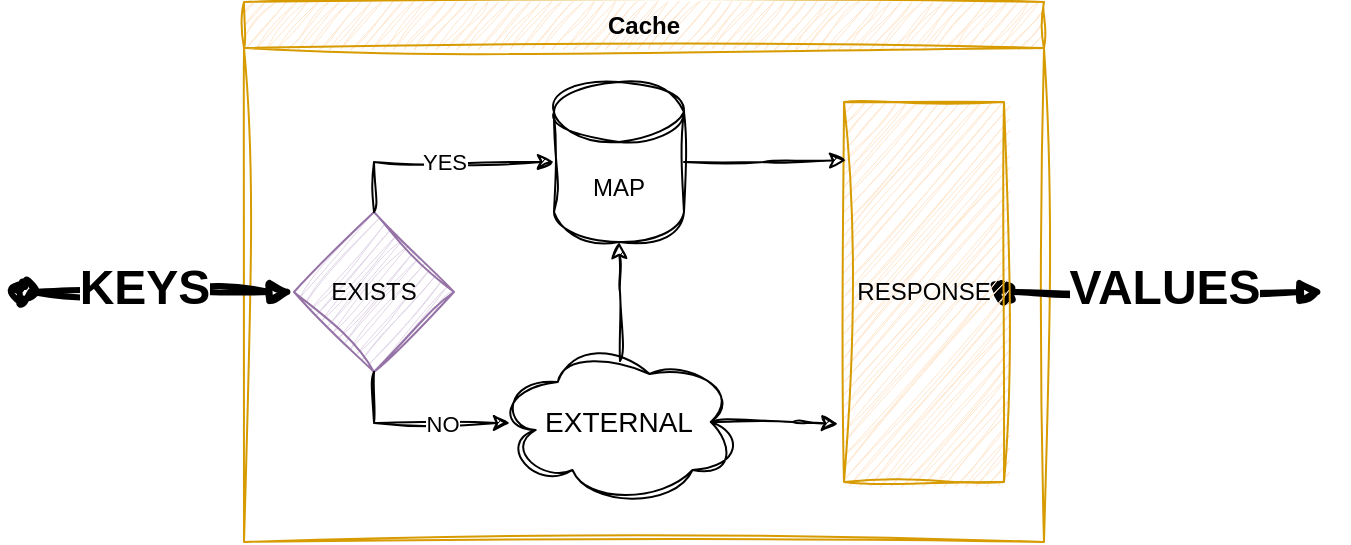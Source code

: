 <mxfile version="22.1.16" type="github">
  <diagram name="Page-1" id="2YBvvXClWsGukQMizWep">
    <mxGraphModel dx="684" dy="325" grid="1" gridSize="10" guides="1" tooltips="1" connect="1" arrows="1" fold="1" page="1" pageScale="1" pageWidth="850" pageHeight="1100" math="0" shadow="0">
      <root>
        <mxCell id="0" />
        <mxCell id="1" parent="0" />
        <mxCell id="YcWAjNrXuXhaVXsh1sb0-1" value="Cache" style="swimlane;whiteSpace=wrap;html=1;fillColor=#ffe6cc;strokeColor=#d79b00;sketch=1;curveFitting=1;jiggle=2;" parent="1" vertex="1">
          <mxGeometry x="290" y="340" width="400" height="270" as="geometry" />
        </mxCell>
        <mxCell id="YcWAjNrXuXhaVXsh1sb0-2" value="VALUES" style="html=1;verticalAlign=bottom;startArrow=oval;endArrow=block;startSize=8;edgeStyle=elbowEdgeStyle;elbow=vertical;curved=0;rounded=0;exitX=1;exitY=0.5;exitDx=0;exitDy=0;strokeWidth=3;fontSize=24;fontStyle=1;sketch=1;curveFitting=1;jiggle=2;" parent="YcWAjNrXuXhaVXsh1sb0-1" source="YcWAjNrXuXhaVXsh1sb0-7" edge="1">
          <mxGeometry y="-15" relative="1" as="geometry">
            <mxPoint x="-80" y="570" as="sourcePoint" />
            <mxPoint x="540" y="145" as="targetPoint" />
            <Array as="points">
              <mxPoint x="440" y="145" />
            </Array>
            <mxPoint as="offset" />
          </mxGeometry>
        </mxCell>
        <mxCell id="YcWAjNrXuXhaVXsh1sb0-4" value="EXTERNAL" style="ellipse;shape=cloud;whiteSpace=wrap;html=1;fontSize=14;sketch=1;curveFitting=1;jiggle=2;" parent="YcWAjNrXuXhaVXsh1sb0-1" vertex="1">
          <mxGeometry x="126.25" y="170" width="122.5" height="80" as="geometry" />
        </mxCell>
        <mxCell id="vSAnfTRSjDq2wXXxBvjO-1" value="EXISTS" style="rhombus;whiteSpace=wrap;html=1;fillColor=#e1d5e7;strokeColor=#9673a6;sketch=1;curveFitting=1;jiggle=2;" vertex="1" parent="YcWAjNrXuXhaVXsh1sb0-1">
          <mxGeometry x="25" y="105" width="80" height="80" as="geometry" />
        </mxCell>
        <mxCell id="YcWAjNrXuXhaVXsh1sb0-6" value="MAP" style="shape=cylinder3;whiteSpace=wrap;html=1;boundedLbl=1;backgroundOutline=1;size=15;sketch=1;curveFitting=1;jiggle=2;" parent="YcWAjNrXuXhaVXsh1sb0-1" vertex="1">
          <mxGeometry x="155" y="40" width="65" height="80" as="geometry" />
        </mxCell>
        <mxCell id="vSAnfTRSjDq2wXXxBvjO-2" style="edgeStyle=orthogonalEdgeStyle;rounded=0;orthogonalLoop=1;jettySize=auto;html=1;exitX=0.5;exitY=0;exitDx=0;exitDy=0;entryX=0;entryY=0.5;entryDx=0;entryDy=0;entryPerimeter=0;sketch=1;curveFitting=1;jiggle=2;" edge="1" parent="YcWAjNrXuXhaVXsh1sb0-1" source="vSAnfTRSjDq2wXXxBvjO-1" target="YcWAjNrXuXhaVXsh1sb0-6">
          <mxGeometry relative="1" as="geometry">
            <mxPoint x="210" y="120" as="targetPoint" />
          </mxGeometry>
        </mxCell>
        <mxCell id="vSAnfTRSjDq2wXXxBvjO-11" value="YES" style="edgeLabel;html=1;align=center;verticalAlign=middle;resizable=0;points=[];" vertex="1" connectable="0" parent="vSAnfTRSjDq2wXXxBvjO-2">
          <mxGeometry x="0.217" relative="1" as="geometry">
            <mxPoint x="-10" as="offset" />
          </mxGeometry>
        </mxCell>
        <mxCell id="vSAnfTRSjDq2wXXxBvjO-4" style="edgeStyle=orthogonalEdgeStyle;rounded=0;orthogonalLoop=1;jettySize=auto;html=1;exitX=0.5;exitY=1;exitDx=0;exitDy=0;entryX=0.055;entryY=0.506;entryDx=0;entryDy=0;entryPerimeter=0;sketch=1;curveFitting=1;jiggle=2;" edge="1" parent="YcWAjNrXuXhaVXsh1sb0-1" source="vSAnfTRSjDq2wXXxBvjO-1" target="YcWAjNrXuXhaVXsh1sb0-4">
          <mxGeometry relative="1" as="geometry">
            <mxPoint x="120" y="210" as="targetPoint" />
            <Array as="points">
              <mxPoint x="65" y="211" />
            </Array>
          </mxGeometry>
        </mxCell>
        <mxCell id="vSAnfTRSjDq2wXXxBvjO-12" value="NO" style="edgeLabel;html=1;align=center;verticalAlign=middle;resizable=0;points=[];" vertex="1" connectable="0" parent="vSAnfTRSjDq2wXXxBvjO-4">
          <mxGeometry x="0.262" relative="1" as="geometry">
            <mxPoint as="offset" />
          </mxGeometry>
        </mxCell>
        <mxCell id="YcWAjNrXuXhaVXsh1sb0-7" value="RESPONSE" style="rounded=0;whiteSpace=wrap;html=1;glass=0;sketch=1;curveFitting=1;jiggle=2;fillColor=#ffe6cc;strokeColor=#d79b00;" parent="YcWAjNrXuXhaVXsh1sb0-1" vertex="1">
          <mxGeometry x="300" y="50" width="80" height="190" as="geometry" />
        </mxCell>
        <mxCell id="vSAnfTRSjDq2wXXxBvjO-7" style="edgeStyle=orthogonalEdgeStyle;rounded=0;orthogonalLoop=1;jettySize=auto;html=1;exitX=1;exitY=0.5;exitDx=0;exitDy=0;exitPerimeter=0;entryX=0.013;entryY=0.153;entryDx=0;entryDy=0;entryPerimeter=0;sketch=1;curveFitting=1;jiggle=2;" edge="1" parent="YcWAjNrXuXhaVXsh1sb0-1" source="YcWAjNrXuXhaVXsh1sb0-6" target="YcWAjNrXuXhaVXsh1sb0-7">
          <mxGeometry relative="1" as="geometry" />
        </mxCell>
        <mxCell id="vSAnfTRSjDq2wXXxBvjO-8" style="edgeStyle=orthogonalEdgeStyle;rounded=0;orthogonalLoop=1;jettySize=auto;html=1;exitX=0.875;exitY=0.5;exitDx=0;exitDy=0;exitPerimeter=0;entryX=-0.037;entryY=0.847;entryDx=0;entryDy=0;entryPerimeter=0;sketch=1;curveFitting=1;jiggle=2;" edge="1" parent="YcWAjNrXuXhaVXsh1sb0-1" source="YcWAjNrXuXhaVXsh1sb0-4" target="YcWAjNrXuXhaVXsh1sb0-7">
          <mxGeometry relative="1" as="geometry" />
        </mxCell>
        <mxCell id="vSAnfTRSjDq2wXXxBvjO-9" style="edgeStyle=orthogonalEdgeStyle;rounded=0;orthogonalLoop=1;jettySize=auto;html=1;entryX=0.5;entryY=1;entryDx=0;entryDy=0;entryPerimeter=0;exitX=0.504;exitY=0.119;exitDx=0;exitDy=0;exitPerimeter=0;sketch=1;curveFitting=1;jiggle=2;" edge="1" parent="YcWAjNrXuXhaVXsh1sb0-1" source="YcWAjNrXuXhaVXsh1sb0-4" target="YcWAjNrXuXhaVXsh1sb0-6">
          <mxGeometry relative="1" as="geometry" />
        </mxCell>
        <mxCell id="aM9ryv3xv72pqoxQDRHE-3" value="KEYS" style="html=1;verticalAlign=bottom;startArrow=oval;endArrow=block;startSize=8;edgeStyle=elbowEdgeStyle;elbow=vertical;curved=0;rounded=0;strokeWidth=3;fontSize=24;fontStyle=1;sketch=1;curveFitting=1;jiggle=2;entryX=0;entryY=0.5;entryDx=0;entryDy=0;labelBackgroundColor=default;" parent="1" edge="1" target="vSAnfTRSjDq2wXXxBvjO-1">
          <mxGeometry x="-0.111" y="-15" relative="1" as="geometry">
            <mxPoint x="180" y="485" as="sourcePoint" />
            <mxPoint x="230" y="480" as="targetPoint" />
            <mxPoint as="offset" />
            <Array as="points" />
          </mxGeometry>
        </mxCell>
      </root>
    </mxGraphModel>
  </diagram>
</mxfile>
